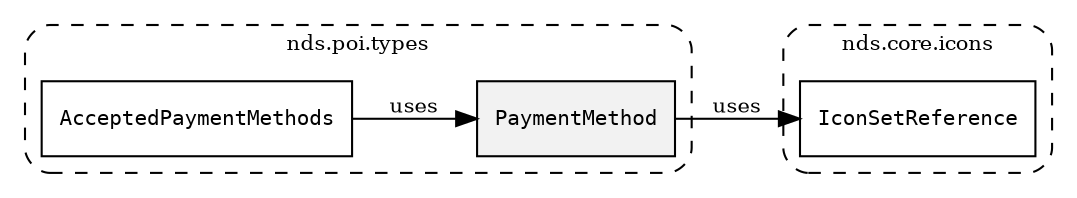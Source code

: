/**
 * This dot file creates symbol collaboration diagram for PaymentMethod.
 */
digraph ZSERIO
{
    node [shape=box, fontsize=10];
    rankdir="LR";
    fontsize=10;
    tooltip="PaymentMethod collaboration diagram";

    subgraph "cluster_nds.poi.types"
    {
        style="dashed, rounded";
        label="nds.poi.types";
        tooltip="Package nds.poi.types";
        href="../../../content/packages/nds.poi.types.html#Package-nds-poi-types";
        target="_parent";

        "PaymentMethod" [style="filled", fillcolor="#0000000D", target="_parent", label=<<font face="monospace"><table align="center" border="0" cellspacing="0" cellpadding="0"><tr><td href="../../../content/packages/nds.poi.types.html#Structure-PaymentMethod" title="Structure defined in nds.poi.types">PaymentMethod</td></tr></table></font>>];
        "AcceptedPaymentMethods" [target="_parent", label=<<font face="monospace"><table align="center" border="0" cellspacing="0" cellpadding="0"><tr><td href="../../../content/packages/nds.poi.types.html#Structure-AcceptedPaymentMethods" title="Structure defined in nds.poi.types">AcceptedPaymentMethods</td></tr></table></font>>];
    }

    subgraph "cluster_nds.core.icons"
    {
        style="dashed, rounded";
        label="nds.core.icons";
        tooltip="Package nds.core.icons";
        href="../../../content/packages/nds.core.icons.html#Package-nds-core-icons";
        target="_parent";

        "IconSetReference" [target="_parent", label=<<font face="monospace"><table align="center" border="0" cellspacing="0" cellpadding="0"><tr><td href="../../../content/packages/nds.core.icons.html#Subtype-IconSetReference" title="Subtype defined in nds.core.icons">IconSetReference</td></tr></table></font>>];
    }

    "PaymentMethod" -> "IconSetReference" [label="uses", fontsize=10];
    "AcceptedPaymentMethods" -> "PaymentMethod" [label="uses", fontsize=10];
}
